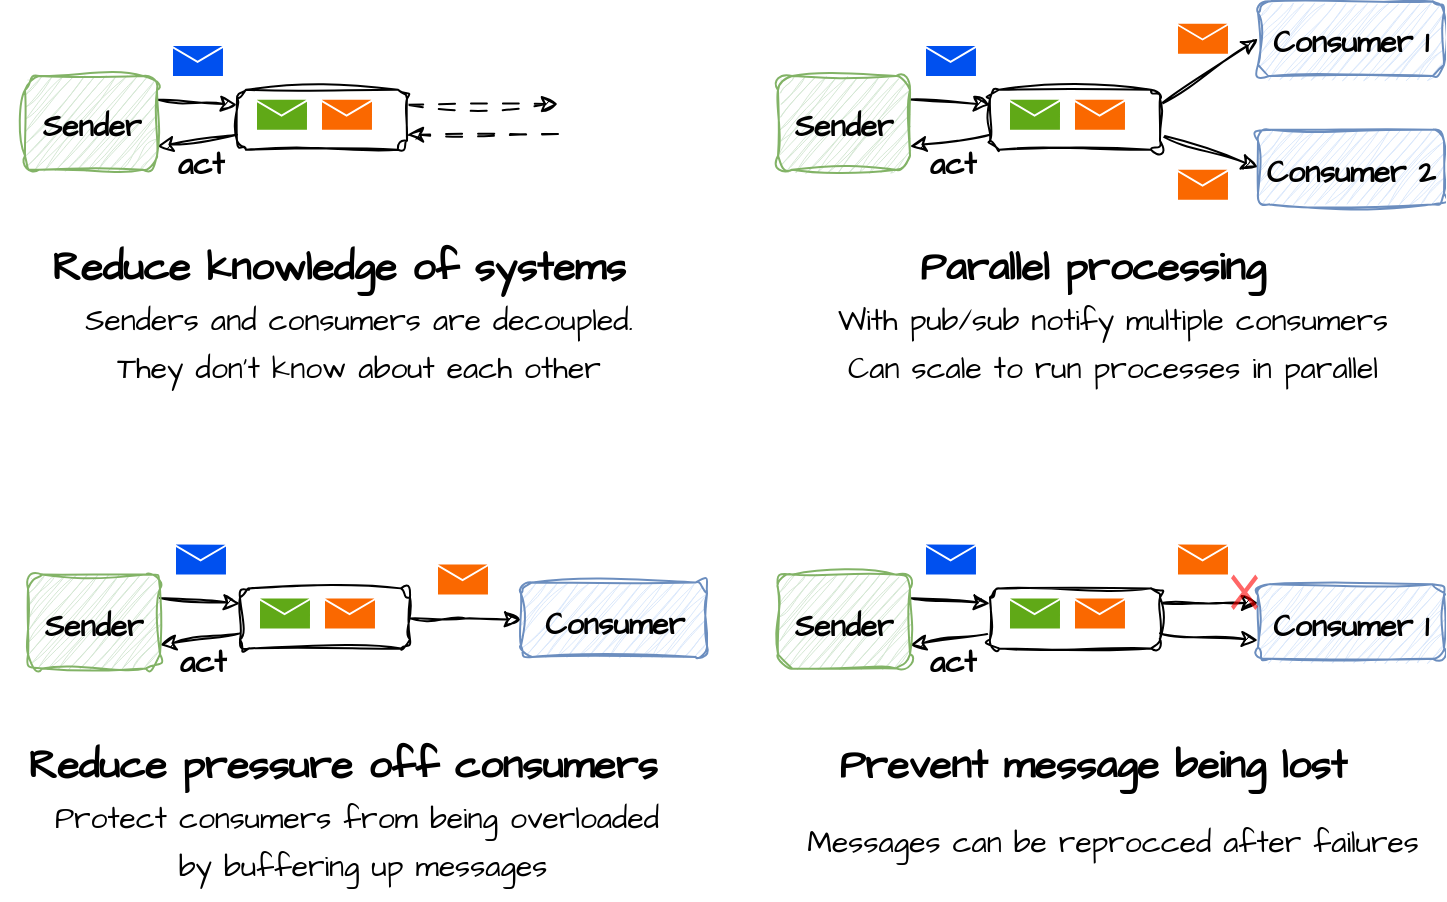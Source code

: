 <mxfile version="22.0.0" type="device">
  <diagram name="Page-1" id="1r1AyOryBnJEiCeUGwmR">
    <mxGraphModel dx="1050" dy="621" grid="1" gridSize="10" guides="1" tooltips="1" connect="1" arrows="1" fold="1" page="1" pageScale="1" pageWidth="827" pageHeight="1169" math="0" shadow="0">
      <root>
        <mxCell id="0" />
        <mxCell id="1" parent="0" />
        <mxCell id="rB4Y1eUFVRoOfI1-BTqv-14" value="Reduce knowledge of systems" style="text;html=1;align=center;verticalAlign=middle;resizable=0;points=[];autosize=1;strokeColor=none;fillColor=none;fontSize=20;fontFamily=Architects Daughter;fontStyle=1" parent="1" vertex="1">
          <mxGeometry x="45" y="293" width="310" height="40" as="geometry" />
        </mxCell>
        <mxCell id="rB4Y1eUFVRoOfI1-BTqv-15" value="&lt;span style=&quot;font-size: 15px;&quot;&gt;Senders and consumers are decoupled.&lt;br&gt;They don&#39;t know about each other&lt;br&gt;&lt;/span&gt;" style="text;html=1;align=center;verticalAlign=middle;resizable=0;points=[];autosize=1;strokeColor=none;fillColor=none;fontSize=20;fontFamily=Architects Daughter;fontStyle=0" parent="1" vertex="1">
          <mxGeometry x="60" y="320" width="300" height="60" as="geometry" />
        </mxCell>
        <mxCell id="rB4Y1eUFVRoOfI1-BTqv-83" value="&lt;font style=&quot;font-size: 15px;&quot;&gt;Consumer 1&lt;/font&gt;" style="rounded=1;whiteSpace=wrap;html=1;sketch=1;hachureGap=4;jiggle=2;curveFitting=1;fontFamily=Architects Daughter;fontSource=https%3A%2F%2Ffonts.googleapis.com%2Fcss%3Ffamily%3DArchitects%2BDaughter;fontSize=20;fontStyle=1;fillColor=#dae8fc;strokeColor=#6c8ebf;" parent="1" vertex="1">
          <mxGeometry x="660" y="180.69" width="93" height="37.31" as="geometry" />
        </mxCell>
        <mxCell id="rB4Y1eUFVRoOfI1-BTqv-90" value="&lt;font style=&quot;font-size: 15px;&quot;&gt;Consumer 2&lt;/font&gt;" style="rounded=1;whiteSpace=wrap;html=1;sketch=1;hachureGap=4;jiggle=2;curveFitting=1;fontFamily=Architects Daughter;fontSource=https%3A%2F%2Ffonts.googleapis.com%2Fcss%3Ffamily%3DArchitects%2BDaughter;fontSize=20;fontStyle=1;fillColor=#dae8fc;strokeColor=#6c8ebf;" parent="1" vertex="1">
          <mxGeometry x="660" y="244.88" width="93" height="37.31" as="geometry" />
        </mxCell>
        <mxCell id="sZInOojBc2r-sn2G34uh-14" style="rounded=0;sketch=1;hachureGap=4;jiggle=2;curveFitting=1;orthogonalLoop=1;jettySize=auto;html=1;exitX=1;exitY=0.25;exitDx=0;exitDy=0;fontFamily=Architects Daughter;fontSource=https%3A%2F%2Ffonts.googleapis.com%2Fcss%3Ffamily%3DArchitects%2BDaughter;fontSize=16;dashed=1;dashPattern=8 8;" edge="1" parent="1" source="sZInOojBc2r-sn2G34uh-17">
          <mxGeometry relative="1" as="geometry">
            <mxPoint x="310" y="232" as="targetPoint" />
          </mxGeometry>
        </mxCell>
        <mxCell id="sZInOojBc2r-sn2G34uh-15" style="rounded=0;sketch=1;hachureGap=4;jiggle=2;curveFitting=1;orthogonalLoop=1;jettySize=auto;html=1;exitX=0;exitY=0.75;exitDx=0;exitDy=0;entryX=1;entryY=0.75;entryDx=0;entryDy=0;fontFamily=Architects Daughter;fontSource=https%3A%2F%2Ffonts.googleapis.com%2Fcss%3Ffamily%3DArchitects%2BDaughter;fontSize=16;" edge="1" parent="1" source="sZInOojBc2r-sn2G34uh-17" target="sZInOojBc2r-sn2G34uh-21">
          <mxGeometry relative="1" as="geometry" />
        </mxCell>
        <mxCell id="sZInOojBc2r-sn2G34uh-16" value="act" style="edgeLabel;html=1;align=center;verticalAlign=middle;resizable=0;points=[];fontSize=15;fontFamily=Architects Daughter;fontStyle=1" vertex="1" connectable="0" parent="sZInOojBc2r-sn2G34uh-15">
          <mxGeometry x="-0.167" y="-2" relative="1" as="geometry">
            <mxPoint x="-2" y="14" as="offset" />
          </mxGeometry>
        </mxCell>
        <mxCell id="sZInOojBc2r-sn2G34uh-17" value="" style="rounded=1;whiteSpace=wrap;html=1;sketch=1;hachureGap=4;jiggle=2;curveFitting=1;fontFamily=Architects Daughter;fontSource=https%3A%2F%2Ffonts.googleapis.com%2Fcss%3Ffamily%3DArchitects%2BDaughter;fontSize=20;" vertex="1" parent="1">
          <mxGeometry x="149.5" y="224.88" width="85" height="30" as="geometry" />
        </mxCell>
        <mxCell id="sZInOojBc2r-sn2G34uh-18" value="" style="sketch=0;pointerEvents=1;shadow=0;dashed=0;html=1;strokeColor=#2D7600;fillColor=#60a917;labelPosition=center;verticalLabelPosition=bottom;verticalAlign=top;align=center;outlineConnect=0;shape=mxgraph.veeam2.letter;hachureGap=4;jiggle=2;curveFitting=1;fontFamily=Architects Daughter;fontSource=https%3A%2F%2Ffonts.googleapis.com%2Fcss%3Ffamily%3DArchitects%2BDaughter;fontSize=20;fontColor=#ffffff;" vertex="1" parent="1">
          <mxGeometry x="159.5" y="229.88" width="25" height="15" as="geometry" />
        </mxCell>
        <mxCell id="sZInOojBc2r-sn2G34uh-19" value="" style="sketch=0;pointerEvents=1;shadow=0;dashed=0;html=1;strokeColor=#C73500;fillColor=#fa6800;labelPosition=center;verticalLabelPosition=bottom;verticalAlign=top;align=center;outlineConnect=0;shape=mxgraph.veeam2.letter;hachureGap=4;jiggle=2;curveFitting=1;fontFamily=Architects Daughter;fontSource=https%3A%2F%2Ffonts.googleapis.com%2Fcss%3Ffamily%3DArchitects%2BDaughter;fontSize=20;fontColor=#000000;" vertex="1" parent="1">
          <mxGeometry x="192" y="229.88" width="25" height="15" as="geometry" />
        </mxCell>
        <mxCell id="sZInOojBc2r-sn2G34uh-20" style="rounded=0;sketch=1;hachureGap=4;jiggle=2;curveFitting=1;orthogonalLoop=1;jettySize=auto;html=1;exitX=1;exitY=0.25;exitDx=0;exitDy=0;entryX=0;entryY=0.25;entryDx=0;entryDy=0;fontFamily=Architects Daughter;fontSource=https%3A%2F%2Ffonts.googleapis.com%2Fcss%3Ffamily%3DArchitects%2BDaughter;fontSize=16;" edge="1" parent="1" source="sZInOojBc2r-sn2G34uh-21" target="sZInOojBc2r-sn2G34uh-17">
          <mxGeometry relative="1" as="geometry" />
        </mxCell>
        <mxCell id="sZInOojBc2r-sn2G34uh-21" value="&lt;font style=&quot;font-size: 15px;&quot;&gt;Sender&lt;/font&gt;" style="rounded=1;whiteSpace=wrap;html=1;sketch=1;hachureGap=4;jiggle=2;curveFitting=1;fontFamily=Architects Daughter;fontSource=https%3A%2F%2Ffonts.googleapis.com%2Fcss%3Ffamily%3DArchitects%2BDaughter;fontSize=20;fontStyle=1;fillColor=#d5e8d4;strokeColor=#82b366;" vertex="1" parent="1">
          <mxGeometry x="43.5" y="218" width="66" height="46.88" as="geometry" />
        </mxCell>
        <mxCell id="sZInOojBc2r-sn2G34uh-22" style="rounded=0;sketch=1;hachureGap=4;jiggle=2;curveFitting=1;orthogonalLoop=1;jettySize=auto;html=1;entryX=1;entryY=0.75;entryDx=0;entryDy=0;fontFamily=Architects Daughter;fontSource=https%3A%2F%2Ffonts.googleapis.com%2Fcss%3Ffamily%3DArchitects%2BDaughter;fontSize=16;dashed=1;dashPattern=8 8;" edge="1" parent="1" target="sZInOojBc2r-sn2G34uh-17">
          <mxGeometry relative="1" as="geometry">
            <mxPoint x="310" y="247" as="sourcePoint" />
          </mxGeometry>
        </mxCell>
        <mxCell id="sZInOojBc2r-sn2G34uh-25" value="" style="sketch=0;pointerEvents=1;shadow=0;dashed=0;html=1;strokeColor=#001DBC;fillColor=#0050ef;labelPosition=center;verticalLabelPosition=bottom;verticalAlign=top;align=center;outlineConnect=0;shape=mxgraph.veeam2.letter;hachureGap=4;jiggle=2;curveFitting=1;fontFamily=Architects Daughter;fontSource=https%3A%2F%2Ffonts.googleapis.com%2Fcss%3Ffamily%3DArchitects%2BDaughter;fontSize=20;fontColor=#ffffff;" vertex="1" parent="1">
          <mxGeometry x="117.5" y="203" width="25" height="15" as="geometry" />
        </mxCell>
        <mxCell id="sZInOojBc2r-sn2G34uh-28" value="Parallel processing" style="text;html=1;align=center;verticalAlign=middle;resizable=0;points=[];autosize=1;strokeColor=none;fillColor=none;fontSize=20;fontFamily=Architects Daughter;fontStyle=1" vertex="1" parent="1">
          <mxGeometry x="476.5" y="293" width="200" height="40" as="geometry" />
        </mxCell>
        <mxCell id="sZInOojBc2r-sn2G34uh-29" value="&lt;span style=&quot;font-size: 15px;&quot;&gt;With pub/sub notify multiple consumers&lt;br&gt;Can scale to run processes in parallel&lt;br&gt;&lt;/span&gt;" style="text;html=1;align=center;verticalAlign=middle;resizable=0;points=[];autosize=1;strokeColor=none;fillColor=none;fontSize=20;fontFamily=Architects Daughter;fontStyle=0" vertex="1" parent="1">
          <mxGeometry x="436.5" y="320" width="300" height="60" as="geometry" />
        </mxCell>
        <mxCell id="sZInOojBc2r-sn2G34uh-31" style="rounded=0;sketch=1;hachureGap=4;jiggle=2;curveFitting=1;orthogonalLoop=1;jettySize=auto;html=1;exitX=0;exitY=0.75;exitDx=0;exitDy=0;entryX=1;entryY=0.75;entryDx=0;entryDy=0;fontFamily=Architects Daughter;fontSource=https%3A%2F%2Ffonts.googleapis.com%2Fcss%3Ffamily%3DArchitects%2BDaughter;fontSize=16;" edge="1" parent="1" source="sZInOojBc2r-sn2G34uh-33" target="sZInOojBc2r-sn2G34uh-37">
          <mxGeometry relative="1" as="geometry" />
        </mxCell>
        <mxCell id="sZInOojBc2r-sn2G34uh-32" value="act" style="edgeLabel;html=1;align=center;verticalAlign=middle;resizable=0;points=[];fontSize=15;fontFamily=Architects Daughter;fontStyle=1" vertex="1" connectable="0" parent="sZInOojBc2r-sn2G34uh-31">
          <mxGeometry x="-0.167" y="-2" relative="1" as="geometry">
            <mxPoint x="-2" y="14" as="offset" />
          </mxGeometry>
        </mxCell>
        <mxCell id="sZInOojBc2r-sn2G34uh-40" style="rounded=0;sketch=1;hachureGap=4;jiggle=2;curveFitting=1;orthogonalLoop=1;jettySize=auto;html=1;exitX=1;exitY=0.75;exitDx=0;exitDy=0;entryX=0;entryY=0.5;entryDx=0;entryDy=0;fontFamily=Architects Daughter;fontSource=https%3A%2F%2Ffonts.googleapis.com%2Fcss%3Ffamily%3DArchitects%2BDaughter;fontSize=16;" edge="1" parent="1" source="sZInOojBc2r-sn2G34uh-33" target="rB4Y1eUFVRoOfI1-BTqv-90">
          <mxGeometry relative="1" as="geometry" />
        </mxCell>
        <mxCell id="sZInOojBc2r-sn2G34uh-41" style="rounded=0;sketch=1;hachureGap=4;jiggle=2;curveFitting=1;orthogonalLoop=1;jettySize=auto;html=1;exitX=1;exitY=0.25;exitDx=0;exitDy=0;entryX=0;entryY=0.5;entryDx=0;entryDy=0;fontFamily=Architects Daughter;fontSource=https%3A%2F%2Ffonts.googleapis.com%2Fcss%3Ffamily%3DArchitects%2BDaughter;fontSize=16;" edge="1" parent="1" source="sZInOojBc2r-sn2G34uh-33" target="rB4Y1eUFVRoOfI1-BTqv-83">
          <mxGeometry relative="1" as="geometry" />
        </mxCell>
        <mxCell id="sZInOojBc2r-sn2G34uh-33" value="" style="rounded=1;whiteSpace=wrap;html=1;sketch=1;hachureGap=4;jiggle=2;curveFitting=1;fontFamily=Architects Daughter;fontSource=https%3A%2F%2Ffonts.googleapis.com%2Fcss%3Ffamily%3DArchitects%2BDaughter;fontSize=20;" vertex="1" parent="1">
          <mxGeometry x="526" y="224.88" width="85" height="30" as="geometry" />
        </mxCell>
        <mxCell id="sZInOojBc2r-sn2G34uh-34" value="" style="sketch=0;pointerEvents=1;shadow=0;dashed=0;html=1;strokeColor=#2D7600;fillColor=#60a917;labelPosition=center;verticalLabelPosition=bottom;verticalAlign=top;align=center;outlineConnect=0;shape=mxgraph.veeam2.letter;hachureGap=4;jiggle=2;curveFitting=1;fontFamily=Architects Daughter;fontSource=https%3A%2F%2Ffonts.googleapis.com%2Fcss%3Ffamily%3DArchitects%2BDaughter;fontSize=20;fontColor=#ffffff;" vertex="1" parent="1">
          <mxGeometry x="536" y="229.88" width="25" height="15" as="geometry" />
        </mxCell>
        <mxCell id="sZInOojBc2r-sn2G34uh-35" value="" style="sketch=0;pointerEvents=1;shadow=0;dashed=0;html=1;strokeColor=#C73500;fillColor=#fa6800;labelPosition=center;verticalLabelPosition=bottom;verticalAlign=top;align=center;outlineConnect=0;shape=mxgraph.veeam2.letter;hachureGap=4;jiggle=2;curveFitting=1;fontFamily=Architects Daughter;fontSource=https%3A%2F%2Ffonts.googleapis.com%2Fcss%3Ffamily%3DArchitects%2BDaughter;fontSize=20;fontColor=#000000;" vertex="1" parent="1">
          <mxGeometry x="568.5" y="229.88" width="25" height="15" as="geometry" />
        </mxCell>
        <mxCell id="sZInOojBc2r-sn2G34uh-36" style="rounded=0;sketch=1;hachureGap=4;jiggle=2;curveFitting=1;orthogonalLoop=1;jettySize=auto;html=1;exitX=1;exitY=0.25;exitDx=0;exitDy=0;entryX=0;entryY=0.25;entryDx=0;entryDy=0;fontFamily=Architects Daughter;fontSource=https%3A%2F%2Ffonts.googleapis.com%2Fcss%3Ffamily%3DArchitects%2BDaughter;fontSize=16;" edge="1" parent="1" source="sZInOojBc2r-sn2G34uh-37" target="sZInOojBc2r-sn2G34uh-33">
          <mxGeometry relative="1" as="geometry" />
        </mxCell>
        <mxCell id="sZInOojBc2r-sn2G34uh-37" value="&lt;font style=&quot;font-size: 15px;&quot;&gt;Sender&lt;/font&gt;" style="rounded=1;whiteSpace=wrap;html=1;sketch=1;hachureGap=4;jiggle=2;curveFitting=1;fontFamily=Architects Daughter;fontSource=https%3A%2F%2Ffonts.googleapis.com%2Fcss%3Ffamily%3DArchitects%2BDaughter;fontSize=20;fontStyle=1;fillColor=#d5e8d4;strokeColor=#82b366;" vertex="1" parent="1">
          <mxGeometry x="420" y="218" width="66" height="46.88" as="geometry" />
        </mxCell>
        <mxCell id="sZInOojBc2r-sn2G34uh-39" value="" style="sketch=0;pointerEvents=1;shadow=0;dashed=0;html=1;strokeColor=#001DBC;fillColor=#0050ef;labelPosition=center;verticalLabelPosition=bottom;verticalAlign=top;align=center;outlineConnect=0;shape=mxgraph.veeam2.letter;hachureGap=4;jiggle=2;curveFitting=1;fontFamily=Architects Daughter;fontSource=https%3A%2F%2Ffonts.googleapis.com%2Fcss%3Ffamily%3DArchitects%2BDaughter;fontSize=20;fontColor=#ffffff;" vertex="1" parent="1">
          <mxGeometry x="494" y="203" width="25" height="15" as="geometry" />
        </mxCell>
        <mxCell id="sZInOojBc2r-sn2G34uh-42" value="" style="sketch=0;pointerEvents=1;shadow=0;dashed=0;html=1;strokeColor=#C73500;fillColor=#fa6800;labelPosition=center;verticalLabelPosition=bottom;verticalAlign=top;align=center;outlineConnect=0;shape=mxgraph.veeam2.letter;hachureGap=4;jiggle=2;curveFitting=1;fontFamily=Architects Daughter;fontSource=https%3A%2F%2Ffonts.googleapis.com%2Fcss%3Ffamily%3DArchitects%2BDaughter;fontSize=20;fontColor=#000000;" vertex="1" parent="1">
          <mxGeometry x="620" y="191.85" width="25" height="15" as="geometry" />
        </mxCell>
        <mxCell id="sZInOojBc2r-sn2G34uh-44" value="" style="sketch=0;pointerEvents=1;shadow=0;dashed=0;html=1;strokeColor=#C73500;fillColor=#fa6800;labelPosition=center;verticalLabelPosition=bottom;verticalAlign=top;align=center;outlineConnect=0;shape=mxgraph.veeam2.letter;hachureGap=4;jiggle=2;curveFitting=1;fontFamily=Architects Daughter;fontSource=https%3A%2F%2Ffonts.googleapis.com%2Fcss%3Ffamily%3DArchitects%2BDaughter;fontSize=20;fontColor=#000000;" vertex="1" parent="1">
          <mxGeometry x="620" y="264.88" width="25" height="15" as="geometry" />
        </mxCell>
        <mxCell id="sZInOojBc2r-sn2G34uh-57" value="&lt;font style=&quot;font-size: 15px;&quot;&gt;Consumer&lt;/font&gt;" style="rounded=1;whiteSpace=wrap;html=1;sketch=1;hachureGap=4;jiggle=2;curveFitting=1;fontFamily=Architects Daughter;fontSource=https%3A%2F%2Ffonts.googleapis.com%2Fcss%3Ffamily%3DArchitects%2BDaughter;fontSize=20;fontStyle=1;fillColor=#dae8fc;strokeColor=#6c8ebf;" vertex="1" parent="1">
          <mxGeometry x="291.5" y="471.19" width="93" height="37.31" as="geometry" />
        </mxCell>
        <mxCell id="sZInOojBc2r-sn2G34uh-59" value="Reduce pressure off consumers" style="text;html=1;align=center;verticalAlign=middle;resizable=0;points=[];autosize=1;strokeColor=none;fillColor=none;fontSize=20;fontFamily=Architects Daughter;fontStyle=1" vertex="1" parent="1">
          <mxGeometry x="31.5" y="542.31" width="340" height="40" as="geometry" />
        </mxCell>
        <mxCell id="sZInOojBc2r-sn2G34uh-60" value="&lt;span style=&quot;font-size: 15px;&quot;&gt;Protect consumers from being overloaded&amp;nbsp;&lt;br&gt;by buffering up messages&lt;br&gt;&lt;/span&gt;" style="text;html=1;align=center;verticalAlign=middle;resizable=0;points=[];autosize=1;strokeColor=none;fillColor=none;fontSize=20;fontFamily=Architects Daughter;fontStyle=0" vertex="1" parent="1">
          <mxGeometry x="46.5" y="569.31" width="330" height="60" as="geometry" />
        </mxCell>
        <mxCell id="sZInOojBc2r-sn2G34uh-61" style="rounded=0;sketch=1;hachureGap=4;jiggle=2;curveFitting=1;orthogonalLoop=1;jettySize=auto;html=1;exitX=0;exitY=0.75;exitDx=0;exitDy=0;entryX=1;entryY=0.75;entryDx=0;entryDy=0;fontFamily=Architects Daughter;fontSource=https%3A%2F%2Ffonts.googleapis.com%2Fcss%3Ffamily%3DArchitects%2BDaughter;fontSize=16;" edge="1" parent="1" source="sZInOojBc2r-sn2G34uh-65" target="sZInOojBc2r-sn2G34uh-69">
          <mxGeometry relative="1" as="geometry" />
        </mxCell>
        <mxCell id="sZInOojBc2r-sn2G34uh-62" value="act" style="edgeLabel;html=1;align=center;verticalAlign=middle;resizable=0;points=[];fontSize=15;fontFamily=Architects Daughter;fontStyle=1" vertex="1" connectable="0" parent="sZInOojBc2r-sn2G34uh-61">
          <mxGeometry x="-0.167" y="-2" relative="1" as="geometry">
            <mxPoint x="-2" y="14" as="offset" />
          </mxGeometry>
        </mxCell>
        <mxCell id="sZInOojBc2r-sn2G34uh-73" style="edgeStyle=orthogonalEdgeStyle;rounded=0;sketch=1;hachureGap=4;jiggle=2;curveFitting=1;orthogonalLoop=1;jettySize=auto;html=1;exitX=1;exitY=0.5;exitDx=0;exitDy=0;entryX=0;entryY=0.5;entryDx=0;entryDy=0;fontFamily=Architects Daughter;fontSource=https%3A%2F%2Ffonts.googleapis.com%2Fcss%3Ffamily%3DArchitects%2BDaughter;fontSize=16;" edge="1" parent="1" source="sZInOojBc2r-sn2G34uh-65" target="sZInOojBc2r-sn2G34uh-57">
          <mxGeometry relative="1" as="geometry" />
        </mxCell>
        <mxCell id="sZInOojBc2r-sn2G34uh-65" value="" style="rounded=1;whiteSpace=wrap;html=1;sketch=1;hachureGap=4;jiggle=2;curveFitting=1;fontFamily=Architects Daughter;fontSource=https%3A%2F%2Ffonts.googleapis.com%2Fcss%3Ffamily%3DArchitects%2BDaughter;fontSize=20;" vertex="1" parent="1">
          <mxGeometry x="151" y="474.19" width="85" height="30" as="geometry" />
        </mxCell>
        <mxCell id="sZInOojBc2r-sn2G34uh-66" value="" style="sketch=0;pointerEvents=1;shadow=0;dashed=0;html=1;strokeColor=#2D7600;fillColor=#60a917;labelPosition=center;verticalLabelPosition=bottom;verticalAlign=top;align=center;outlineConnect=0;shape=mxgraph.veeam2.letter;hachureGap=4;jiggle=2;curveFitting=1;fontFamily=Architects Daughter;fontSource=https%3A%2F%2Ffonts.googleapis.com%2Fcss%3Ffamily%3DArchitects%2BDaughter;fontSize=20;fontColor=#ffffff;" vertex="1" parent="1">
          <mxGeometry x="161" y="479.19" width="25" height="15" as="geometry" />
        </mxCell>
        <mxCell id="sZInOojBc2r-sn2G34uh-67" value="" style="sketch=0;pointerEvents=1;shadow=0;dashed=0;html=1;strokeColor=#C73500;fillColor=#fa6800;labelPosition=center;verticalLabelPosition=bottom;verticalAlign=top;align=center;outlineConnect=0;shape=mxgraph.veeam2.letter;hachureGap=4;jiggle=2;curveFitting=1;fontFamily=Architects Daughter;fontSource=https%3A%2F%2Ffonts.googleapis.com%2Fcss%3Ffamily%3DArchitects%2BDaughter;fontSize=20;fontColor=#000000;" vertex="1" parent="1">
          <mxGeometry x="193.5" y="479.19" width="25" height="15" as="geometry" />
        </mxCell>
        <mxCell id="sZInOojBc2r-sn2G34uh-68" style="rounded=0;sketch=1;hachureGap=4;jiggle=2;curveFitting=1;orthogonalLoop=1;jettySize=auto;html=1;exitX=1;exitY=0.25;exitDx=0;exitDy=0;entryX=0;entryY=0.25;entryDx=0;entryDy=0;fontFamily=Architects Daughter;fontSource=https%3A%2F%2Ffonts.googleapis.com%2Fcss%3Ffamily%3DArchitects%2BDaughter;fontSize=16;" edge="1" parent="1" source="sZInOojBc2r-sn2G34uh-69" target="sZInOojBc2r-sn2G34uh-65">
          <mxGeometry relative="1" as="geometry" />
        </mxCell>
        <mxCell id="sZInOojBc2r-sn2G34uh-69" value="&lt;font style=&quot;font-size: 15px;&quot;&gt;Sender&lt;/font&gt;" style="rounded=1;whiteSpace=wrap;html=1;sketch=1;hachureGap=4;jiggle=2;curveFitting=1;fontFamily=Architects Daughter;fontSource=https%3A%2F%2Ffonts.googleapis.com%2Fcss%3Ffamily%3DArchitects%2BDaughter;fontSize=20;fontStyle=1;fillColor=#d5e8d4;strokeColor=#82b366;" vertex="1" parent="1">
          <mxGeometry x="45" y="467.31" width="66" height="46.88" as="geometry" />
        </mxCell>
        <mxCell id="sZInOojBc2r-sn2G34uh-70" value="" style="sketch=0;pointerEvents=1;shadow=0;dashed=0;html=1;strokeColor=#001DBC;fillColor=#0050ef;labelPosition=center;verticalLabelPosition=bottom;verticalAlign=top;align=center;outlineConnect=0;shape=mxgraph.veeam2.letter;hachureGap=4;jiggle=2;curveFitting=1;fontFamily=Architects Daughter;fontSource=https%3A%2F%2Ffonts.googleapis.com%2Fcss%3Ffamily%3DArchitects%2BDaughter;fontSize=20;fontColor=#ffffff;" vertex="1" parent="1">
          <mxGeometry x="119" y="452.31" width="25" height="15" as="geometry" />
        </mxCell>
        <mxCell id="sZInOojBc2r-sn2G34uh-71" value="" style="sketch=0;pointerEvents=1;shadow=0;dashed=0;html=1;strokeColor=#C73500;fillColor=#fa6800;labelPosition=center;verticalLabelPosition=bottom;verticalAlign=top;align=center;outlineConnect=0;shape=mxgraph.veeam2.letter;hachureGap=4;jiggle=2;curveFitting=1;fontFamily=Architects Daughter;fontSource=https%3A%2F%2Ffonts.googleapis.com%2Fcss%3Ffamily%3DArchitects%2BDaughter;fontSize=20;fontColor=#000000;" vertex="1" parent="1">
          <mxGeometry x="250" y="462.19" width="25" height="15" as="geometry" />
        </mxCell>
        <mxCell id="sZInOojBc2r-sn2G34uh-74" value="&lt;font style=&quot;font-size: 15px;&quot;&gt;Consumer 1&lt;/font&gt;" style="rounded=1;whiteSpace=wrap;html=1;sketch=1;hachureGap=4;jiggle=2;curveFitting=1;fontFamily=Architects Daughter;fontSource=https%3A%2F%2Ffonts.googleapis.com%2Fcss%3Ffamily%3DArchitects%2BDaughter;fontSize=20;fontStyle=1;fillColor=#dae8fc;strokeColor=#6c8ebf;" vertex="1" parent="1">
          <mxGeometry x="660" y="472.09" width="93" height="37.31" as="geometry" />
        </mxCell>
        <mxCell id="sZInOojBc2r-sn2G34uh-76" value="Prevent message being lost" style="text;html=1;align=center;verticalAlign=middle;resizable=0;points=[];autosize=1;strokeColor=none;fillColor=none;fontSize=20;fontFamily=Architects Daughter;fontStyle=1" vertex="1" parent="1">
          <mxGeometry x="436.5" y="542.31" width="280" height="40" as="geometry" />
        </mxCell>
        <mxCell id="sZInOojBc2r-sn2G34uh-77" value="&lt;span style=&quot;font-size: 15px;&quot;&gt;Messages can be reprocced after failures&lt;br&gt;&lt;/span&gt;" style="text;html=1;align=center;verticalAlign=middle;resizable=0;points=[];autosize=1;strokeColor=none;fillColor=none;fontSize=20;fontFamily=Architects Daughter;fontStyle=0" vertex="1" parent="1">
          <mxGeometry x="421.5" y="579.31" width="330" height="40" as="geometry" />
        </mxCell>
        <mxCell id="sZInOojBc2r-sn2G34uh-78" style="rounded=0;sketch=1;hachureGap=4;jiggle=2;curveFitting=1;orthogonalLoop=1;jettySize=auto;html=1;exitX=0;exitY=0.75;exitDx=0;exitDy=0;entryX=1;entryY=0.75;entryDx=0;entryDy=0;fontFamily=Architects Daughter;fontSource=https%3A%2F%2Ffonts.googleapis.com%2Fcss%3Ffamily%3DArchitects%2BDaughter;fontSize=16;" edge="1" parent="1" source="sZInOojBc2r-sn2G34uh-82" target="sZInOojBc2r-sn2G34uh-86">
          <mxGeometry relative="1" as="geometry" />
        </mxCell>
        <mxCell id="sZInOojBc2r-sn2G34uh-79" value="act" style="edgeLabel;html=1;align=center;verticalAlign=middle;resizable=0;points=[];fontSize=15;fontFamily=Architects Daughter;fontStyle=1" vertex="1" connectable="0" parent="sZInOojBc2r-sn2G34uh-78">
          <mxGeometry x="-0.167" y="-2" relative="1" as="geometry">
            <mxPoint x="-2" y="14" as="offset" />
          </mxGeometry>
        </mxCell>
        <mxCell id="sZInOojBc2r-sn2G34uh-92" style="edgeStyle=orthogonalEdgeStyle;rounded=0;sketch=1;hachureGap=4;jiggle=2;curveFitting=1;orthogonalLoop=1;jettySize=auto;html=1;exitX=1;exitY=0.25;exitDx=0;exitDy=0;entryX=0;entryY=0.25;entryDx=0;entryDy=0;fontFamily=Architects Daughter;fontSource=https%3A%2F%2Ffonts.googleapis.com%2Fcss%3Ffamily%3DArchitects%2BDaughter;fontSize=16;" edge="1" parent="1" source="sZInOojBc2r-sn2G34uh-82" target="sZInOojBc2r-sn2G34uh-74">
          <mxGeometry relative="1" as="geometry" />
        </mxCell>
        <mxCell id="sZInOojBc2r-sn2G34uh-93" style="rounded=0;sketch=1;hachureGap=4;jiggle=2;curveFitting=1;orthogonalLoop=1;jettySize=auto;html=1;exitX=1;exitY=0.75;exitDx=0;exitDy=0;entryX=0;entryY=0.75;entryDx=0;entryDy=0;fontFamily=Architects Daughter;fontSource=https%3A%2F%2Ffonts.googleapis.com%2Fcss%3Ffamily%3DArchitects%2BDaughter;fontSize=16;" edge="1" parent="1" source="sZInOojBc2r-sn2G34uh-82" target="sZInOojBc2r-sn2G34uh-74">
          <mxGeometry relative="1" as="geometry" />
        </mxCell>
        <mxCell id="sZInOojBc2r-sn2G34uh-82" value="" style="rounded=1;whiteSpace=wrap;html=1;sketch=1;hachureGap=4;jiggle=2;curveFitting=1;fontFamily=Architects Daughter;fontSource=https%3A%2F%2Ffonts.googleapis.com%2Fcss%3Ffamily%3DArchitects%2BDaughter;fontSize=20;" vertex="1" parent="1">
          <mxGeometry x="526" y="474.19" width="85" height="30" as="geometry" />
        </mxCell>
        <mxCell id="sZInOojBc2r-sn2G34uh-83" value="" style="sketch=0;pointerEvents=1;shadow=0;dashed=0;html=1;strokeColor=#2D7600;fillColor=#60a917;labelPosition=center;verticalLabelPosition=bottom;verticalAlign=top;align=center;outlineConnect=0;shape=mxgraph.veeam2.letter;hachureGap=4;jiggle=2;curveFitting=1;fontFamily=Architects Daughter;fontSource=https%3A%2F%2Ffonts.googleapis.com%2Fcss%3Ffamily%3DArchitects%2BDaughter;fontSize=20;fontColor=#ffffff;" vertex="1" parent="1">
          <mxGeometry x="536" y="479.19" width="25" height="15" as="geometry" />
        </mxCell>
        <mxCell id="sZInOojBc2r-sn2G34uh-84" value="" style="sketch=0;pointerEvents=1;shadow=0;dashed=0;html=1;strokeColor=#C73500;fillColor=#fa6800;labelPosition=center;verticalLabelPosition=bottom;verticalAlign=top;align=center;outlineConnect=0;shape=mxgraph.veeam2.letter;hachureGap=4;jiggle=2;curveFitting=1;fontFamily=Architects Daughter;fontSource=https%3A%2F%2Ffonts.googleapis.com%2Fcss%3Ffamily%3DArchitects%2BDaughter;fontSize=20;fontColor=#000000;" vertex="1" parent="1">
          <mxGeometry x="568.5" y="479.19" width="25" height="15" as="geometry" />
        </mxCell>
        <mxCell id="sZInOojBc2r-sn2G34uh-85" style="rounded=0;sketch=1;hachureGap=4;jiggle=2;curveFitting=1;orthogonalLoop=1;jettySize=auto;html=1;exitX=1;exitY=0.25;exitDx=0;exitDy=0;entryX=0;entryY=0.25;entryDx=0;entryDy=0;fontFamily=Architects Daughter;fontSource=https%3A%2F%2Ffonts.googleapis.com%2Fcss%3Ffamily%3DArchitects%2BDaughter;fontSize=16;" edge="1" parent="1" source="sZInOojBc2r-sn2G34uh-86" target="sZInOojBc2r-sn2G34uh-82">
          <mxGeometry relative="1" as="geometry" />
        </mxCell>
        <mxCell id="sZInOojBc2r-sn2G34uh-86" value="&lt;font style=&quot;font-size: 15px;&quot;&gt;Sender&lt;/font&gt;" style="rounded=1;whiteSpace=wrap;html=1;sketch=1;hachureGap=4;jiggle=2;curveFitting=1;fontFamily=Architects Daughter;fontSource=https%3A%2F%2Ffonts.googleapis.com%2Fcss%3Ffamily%3DArchitects%2BDaughter;fontSize=20;fontStyle=1;fillColor=#d5e8d4;strokeColor=#82b366;" vertex="1" parent="1">
          <mxGeometry x="420" y="467.31" width="66" height="46.88" as="geometry" />
        </mxCell>
        <mxCell id="sZInOojBc2r-sn2G34uh-87" value="" style="sketch=0;pointerEvents=1;shadow=0;dashed=0;html=1;strokeColor=#001DBC;fillColor=#0050ef;labelPosition=center;verticalLabelPosition=bottom;verticalAlign=top;align=center;outlineConnect=0;shape=mxgraph.veeam2.letter;hachureGap=4;jiggle=2;curveFitting=1;fontFamily=Architects Daughter;fontSource=https%3A%2F%2Ffonts.googleapis.com%2Fcss%3Ffamily%3DArchitects%2BDaughter;fontSize=20;fontColor=#ffffff;" vertex="1" parent="1">
          <mxGeometry x="494" y="452.31" width="25" height="15" as="geometry" />
        </mxCell>
        <mxCell id="sZInOojBc2r-sn2G34uh-88" value="" style="sketch=0;pointerEvents=1;shadow=0;dashed=0;html=1;strokeColor=#C73500;fillColor=#fa6800;labelPosition=center;verticalLabelPosition=bottom;verticalAlign=top;align=center;outlineConnect=0;shape=mxgraph.veeam2.letter;hachureGap=4;jiggle=2;curveFitting=1;fontFamily=Architects Daughter;fontSource=https%3A%2F%2Ffonts.googleapis.com%2Fcss%3Ffamily%3DArchitects%2BDaughter;fontSize=20;fontColor=#000000;" vertex="1" parent="1">
          <mxGeometry x="620" y="452.31" width="25" height="15" as="geometry" />
        </mxCell>
        <mxCell id="sZInOojBc2r-sn2G34uh-90" value="" style="shape=mxgraph.mockup.markup.redX;fillColor=#ff0000;html=1;shadow=0;whiteSpace=wrap;strokeColor=none;hachureGap=4;fontFamily=Architects Daughter;fontSource=https%3A%2F%2Ffonts.googleapis.com%2Fcss%3Ffamily%3DArchitects%2BDaughter;fontSize=20;opacity=60;" vertex="1" parent="1">
          <mxGeometry x="646.5" y="467.31" width="13.5" height="17.69" as="geometry" />
        </mxCell>
      </root>
    </mxGraphModel>
  </diagram>
</mxfile>
